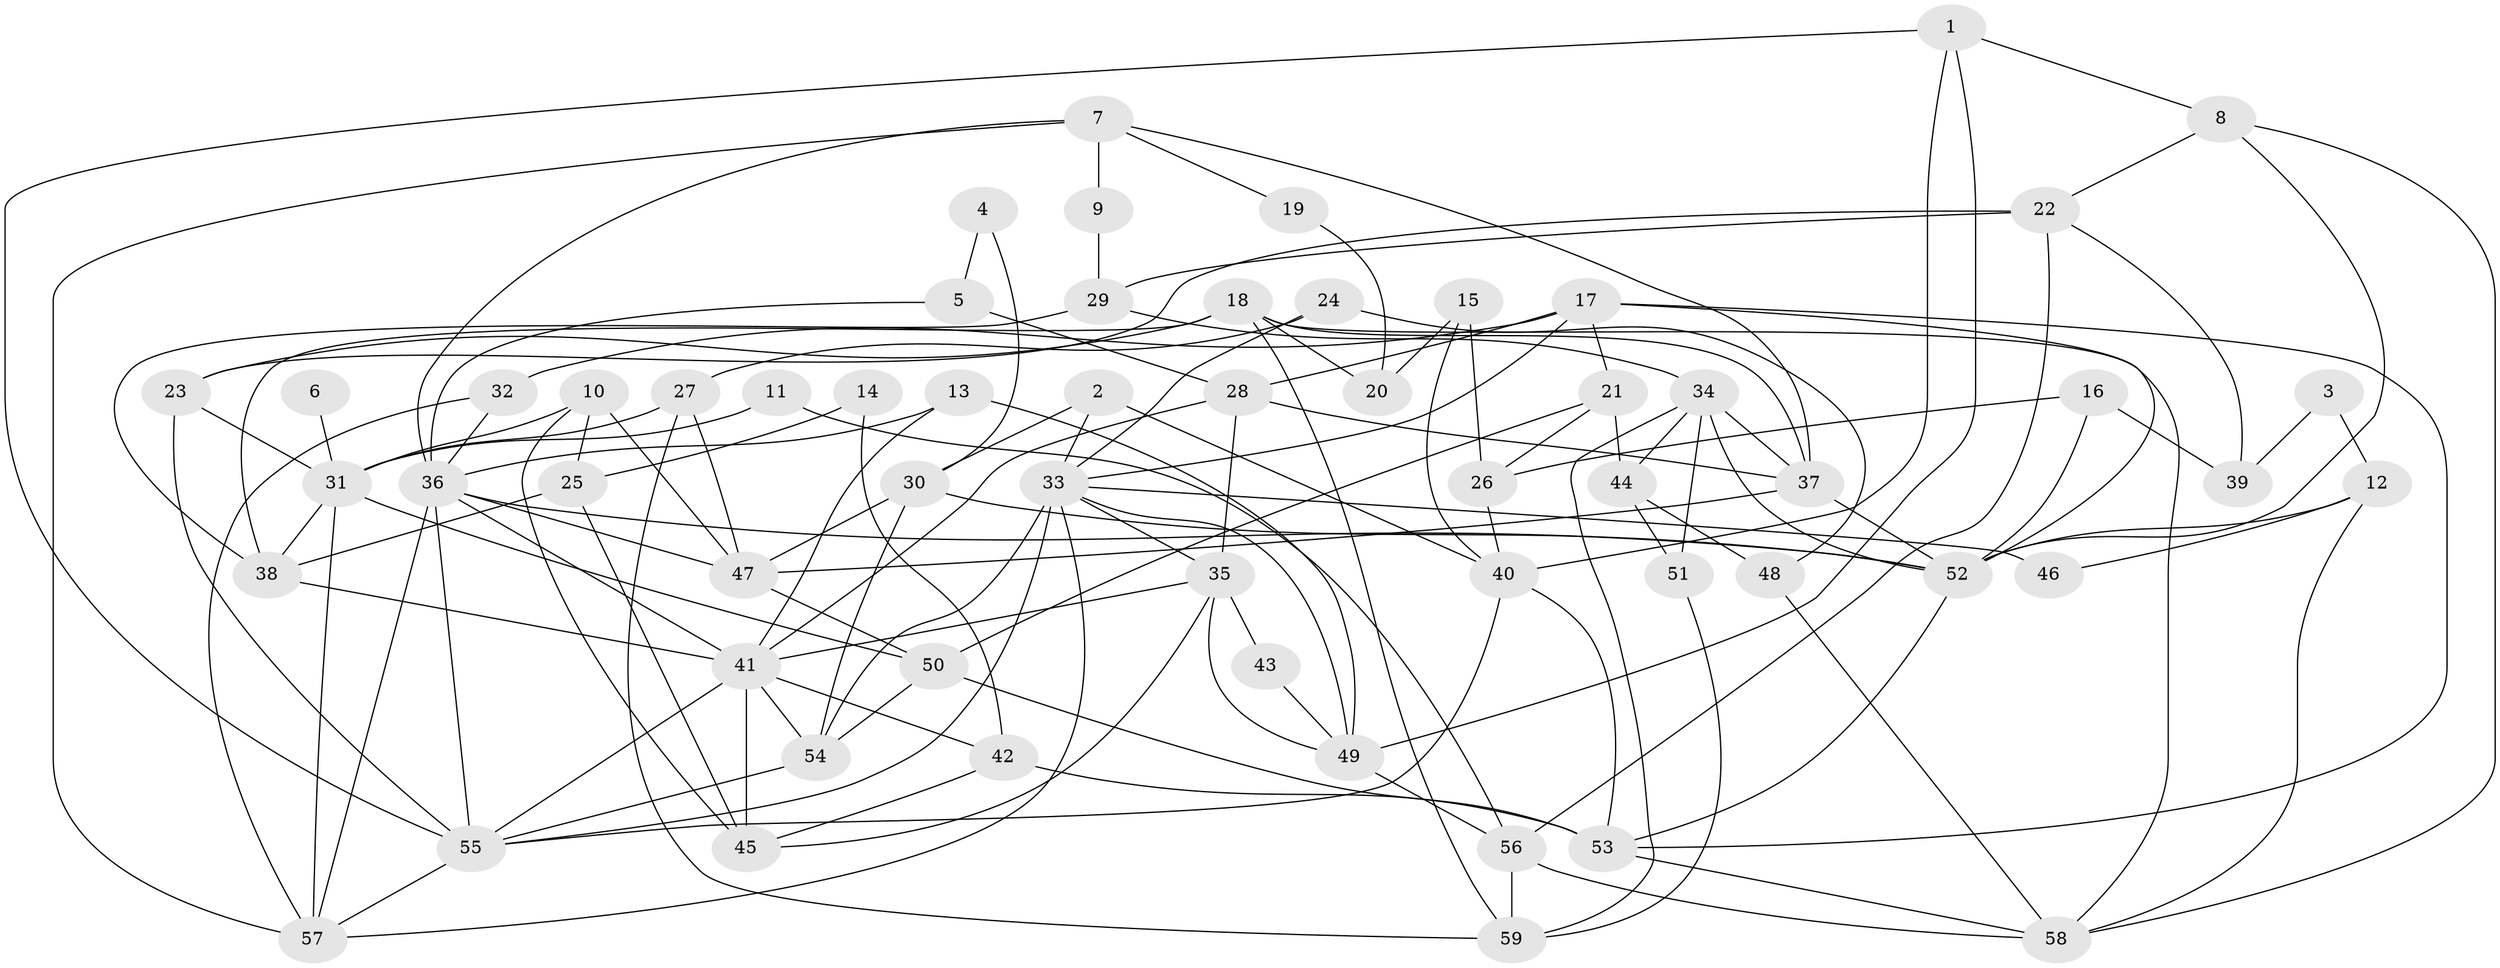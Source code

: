 // original degree distribution, {4: 0.2289156626506024, 3: 0.26506024096385544, 2: 0.1566265060240964, 5: 0.2289156626506024, 6: 0.07228915662650602, 7: 0.012048192771084338, 9: 0.024096385542168676, 8: 0.012048192771084338}
// Generated by graph-tools (version 1.1) at 2025/37/03/04/25 23:37:14]
// undirected, 59 vertices, 133 edges
graph export_dot {
  node [color=gray90,style=filled];
  1;
  2;
  3;
  4;
  5;
  6;
  7;
  8;
  9;
  10;
  11;
  12;
  13;
  14;
  15;
  16;
  17;
  18;
  19;
  20;
  21;
  22;
  23;
  24;
  25;
  26;
  27;
  28;
  29;
  30;
  31;
  32;
  33;
  34;
  35;
  36;
  37;
  38;
  39;
  40;
  41;
  42;
  43;
  44;
  45;
  46;
  47;
  48;
  49;
  50;
  51;
  52;
  53;
  54;
  55;
  56;
  57;
  58;
  59;
  1 -- 8 [weight=1.0];
  1 -- 40 [weight=1.0];
  1 -- 49 [weight=1.0];
  1 -- 55 [weight=1.0];
  2 -- 30 [weight=2.0];
  2 -- 33 [weight=1.0];
  2 -- 40 [weight=1.0];
  3 -- 12 [weight=1.0];
  3 -- 39 [weight=1.0];
  4 -- 5 [weight=1.0];
  4 -- 30 [weight=1.0];
  5 -- 28 [weight=1.0];
  5 -- 36 [weight=1.0];
  6 -- 31 [weight=2.0];
  7 -- 9 [weight=1.0];
  7 -- 19 [weight=1.0];
  7 -- 36 [weight=1.0];
  7 -- 37 [weight=1.0];
  7 -- 57 [weight=1.0];
  8 -- 22 [weight=1.0];
  8 -- 52 [weight=1.0];
  8 -- 58 [weight=1.0];
  9 -- 29 [weight=1.0];
  10 -- 25 [weight=1.0];
  10 -- 31 [weight=1.0];
  10 -- 45 [weight=1.0];
  10 -- 47 [weight=1.0];
  11 -- 31 [weight=1.0];
  11 -- 56 [weight=1.0];
  12 -- 46 [weight=1.0];
  12 -- 52 [weight=1.0];
  12 -- 58 [weight=1.0];
  13 -- 36 [weight=1.0];
  13 -- 41 [weight=1.0];
  13 -- 49 [weight=1.0];
  14 -- 25 [weight=1.0];
  14 -- 42 [weight=1.0];
  15 -- 20 [weight=1.0];
  15 -- 26 [weight=1.0];
  15 -- 40 [weight=1.0];
  16 -- 26 [weight=1.0];
  16 -- 39 [weight=1.0];
  16 -- 52 [weight=1.0];
  17 -- 21 [weight=1.0];
  17 -- 28 [weight=1.0];
  17 -- 32 [weight=1.0];
  17 -- 33 [weight=1.0];
  17 -- 52 [weight=1.0];
  17 -- 53 [weight=1.0];
  18 -- 20 [weight=1.0];
  18 -- 23 [weight=1.0];
  18 -- 37 [weight=1.0];
  18 -- 38 [weight=1.0];
  18 -- 58 [weight=1.0];
  18 -- 59 [weight=1.0];
  19 -- 20 [weight=1.0];
  21 -- 26 [weight=1.0];
  21 -- 44 [weight=1.0];
  21 -- 50 [weight=1.0];
  22 -- 23 [weight=1.0];
  22 -- 29 [weight=1.0];
  22 -- 39 [weight=1.0];
  22 -- 56 [weight=1.0];
  23 -- 31 [weight=1.0];
  23 -- 55 [weight=1.0];
  24 -- 27 [weight=1.0];
  24 -- 33 [weight=1.0];
  24 -- 48 [weight=1.0];
  25 -- 38 [weight=1.0];
  25 -- 45 [weight=1.0];
  26 -- 40 [weight=2.0];
  27 -- 31 [weight=1.0];
  27 -- 47 [weight=1.0];
  27 -- 59 [weight=1.0];
  28 -- 35 [weight=1.0];
  28 -- 37 [weight=1.0];
  28 -- 41 [weight=1.0];
  29 -- 34 [weight=1.0];
  29 -- 38 [weight=1.0];
  30 -- 47 [weight=1.0];
  30 -- 52 [weight=1.0];
  30 -- 54 [weight=1.0];
  31 -- 38 [weight=1.0];
  31 -- 50 [weight=1.0];
  31 -- 57 [weight=1.0];
  32 -- 36 [weight=1.0];
  32 -- 57 [weight=1.0];
  33 -- 35 [weight=1.0];
  33 -- 46 [weight=2.0];
  33 -- 49 [weight=1.0];
  33 -- 54 [weight=1.0];
  33 -- 55 [weight=1.0];
  33 -- 57 [weight=1.0];
  34 -- 37 [weight=1.0];
  34 -- 44 [weight=1.0];
  34 -- 51 [weight=1.0];
  34 -- 52 [weight=1.0];
  34 -- 59 [weight=1.0];
  35 -- 41 [weight=1.0];
  35 -- 43 [weight=2.0];
  35 -- 45 [weight=1.0];
  35 -- 49 [weight=1.0];
  36 -- 41 [weight=1.0];
  36 -- 47 [weight=1.0];
  36 -- 52 [weight=1.0];
  36 -- 55 [weight=1.0];
  36 -- 57 [weight=1.0];
  37 -- 47 [weight=1.0];
  37 -- 52 [weight=1.0];
  38 -- 41 [weight=1.0];
  40 -- 53 [weight=1.0];
  40 -- 55 [weight=1.0];
  41 -- 42 [weight=2.0];
  41 -- 45 [weight=1.0];
  41 -- 54 [weight=2.0];
  41 -- 55 [weight=1.0];
  42 -- 45 [weight=1.0];
  42 -- 53 [weight=1.0];
  43 -- 49 [weight=1.0];
  44 -- 48 [weight=2.0];
  44 -- 51 [weight=1.0];
  47 -- 50 [weight=1.0];
  48 -- 58 [weight=1.0];
  49 -- 56 [weight=1.0];
  50 -- 53 [weight=1.0];
  50 -- 54 [weight=1.0];
  51 -- 59 [weight=1.0];
  52 -- 53 [weight=1.0];
  53 -- 58 [weight=1.0];
  54 -- 55 [weight=1.0];
  55 -- 57 [weight=1.0];
  56 -- 58 [weight=1.0];
  56 -- 59 [weight=1.0];
}
